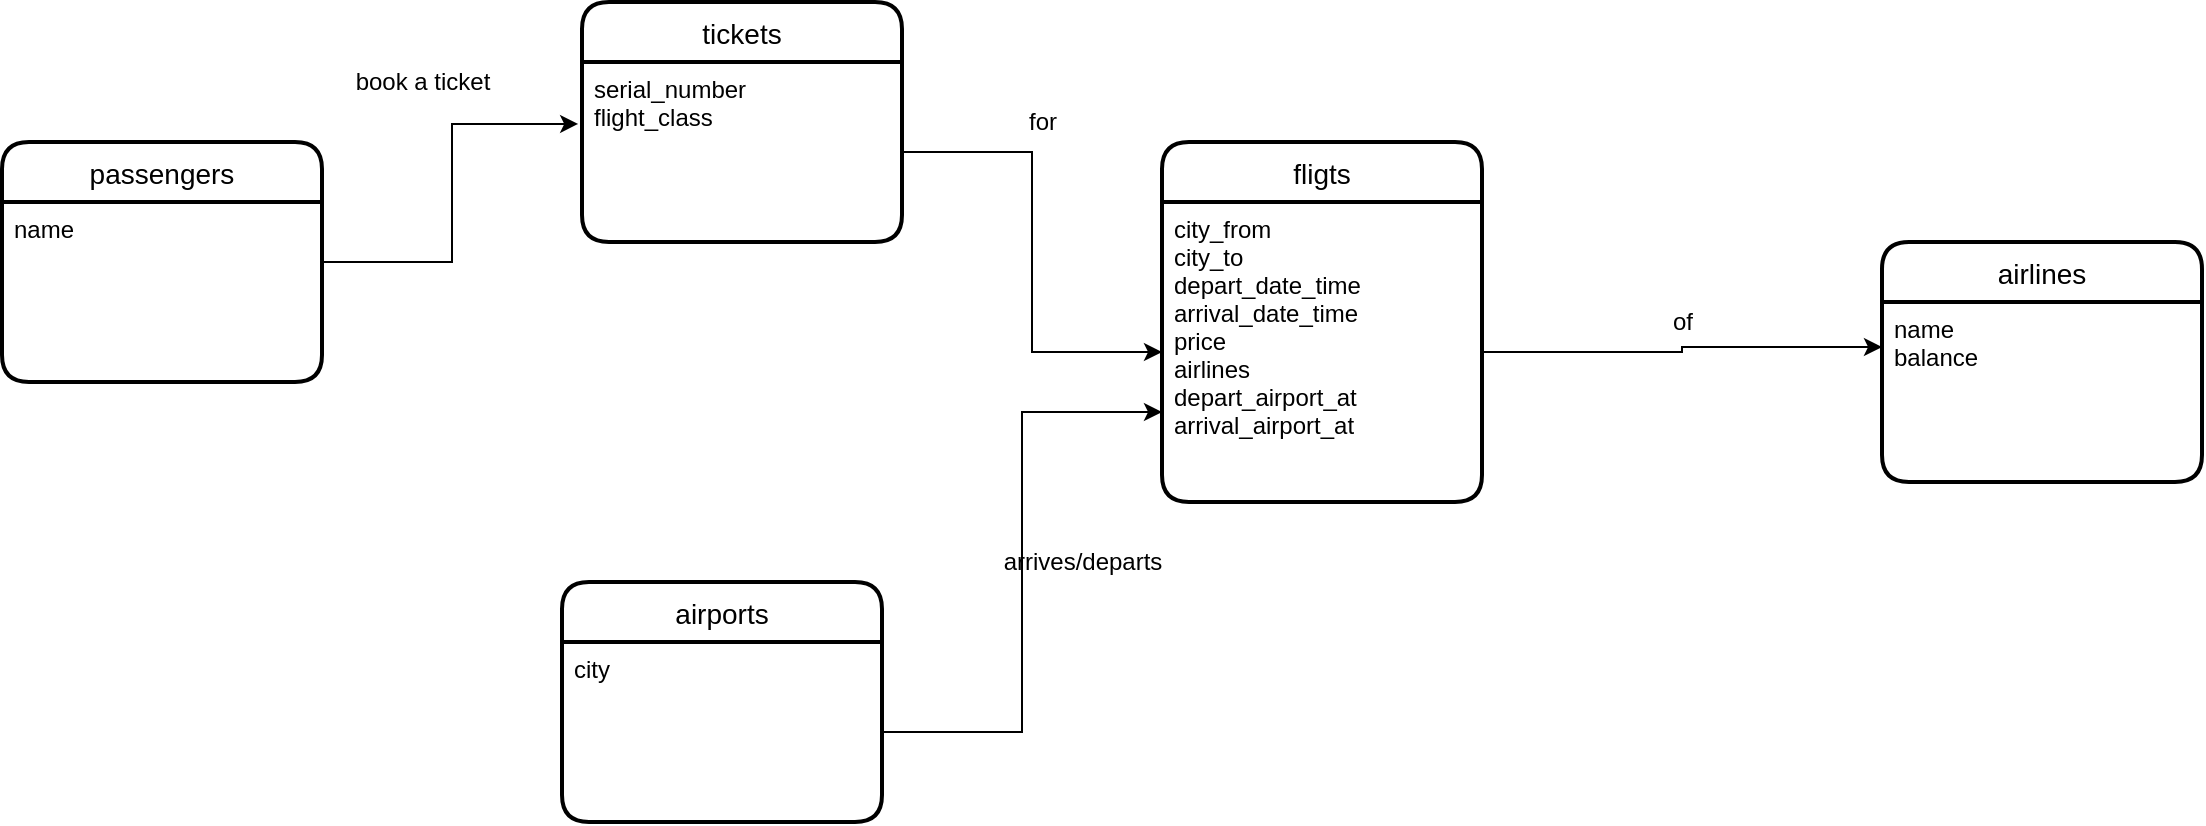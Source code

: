 <mxfile version="16.2.6" type="device" pages="3"><diagram id="D52vV8-PCID1LDIpXBYo" name="conseptualDataModelling"><mxGraphModel dx="971" dy="436" grid="1" gridSize="10" guides="1" tooltips="1" connect="1" arrows="1" fold="1" page="1" pageScale="1" pageWidth="850" pageHeight="1100" math="0" shadow="0"><root><mxCell id="0"/><mxCell id="1" parent="0"/><mxCell id="ORu92v-Y3o3RgEyIpPr3-5" style="edgeStyle=orthogonalEdgeStyle;rounded=0;orthogonalLoop=1;jettySize=auto;html=1;entryX=-0.012;entryY=0.344;entryDx=0;entryDy=0;entryPerimeter=0;" parent="1" source="ORu92v-Y3o3RgEyIpPr3-1" target="ORu92v-Y3o3RgEyIpPr3-4" edge="1"><mxGeometry relative="1" as="geometry"/></mxCell><mxCell id="ORu92v-Y3o3RgEyIpPr3-1" value="passengers" style="swimlane;childLayout=stackLayout;horizontal=1;startSize=30;horizontalStack=0;rounded=1;fontSize=14;fontStyle=0;strokeWidth=2;resizeParent=0;resizeLast=1;shadow=0;dashed=0;align=center;" parent="1" vertex="1"><mxGeometry x="300" y="180" width="160" height="120" as="geometry"/></mxCell><mxCell id="ORu92v-Y3o3RgEyIpPr3-2" value="name&#10;" style="align=left;strokeColor=none;fillColor=none;spacingLeft=4;fontSize=12;verticalAlign=top;resizable=0;rotatable=0;part=1;" parent="ORu92v-Y3o3RgEyIpPr3-1" vertex="1"><mxGeometry y="30" width="160" height="90" as="geometry"/></mxCell><mxCell id="ORu92v-Y3o3RgEyIpPr3-3" value="tickets" style="swimlane;childLayout=stackLayout;horizontal=1;startSize=30;horizontalStack=0;rounded=1;fontSize=14;fontStyle=0;strokeWidth=2;resizeParent=0;resizeLast=1;shadow=0;dashed=0;align=center;" parent="1" vertex="1"><mxGeometry x="590" y="110" width="160" height="120" as="geometry"/></mxCell><mxCell id="ORu92v-Y3o3RgEyIpPr3-4" value="serial_number&#10;flight_class&#10;&#10;&#10;&#10;" style="align=left;strokeColor=none;fillColor=none;spacingLeft=4;fontSize=12;verticalAlign=top;resizable=0;rotatable=0;part=1;" parent="ORu92v-Y3o3RgEyIpPr3-3" vertex="1"><mxGeometry y="30" width="160" height="90" as="geometry"/></mxCell><mxCell id="ORu92v-Y3o3RgEyIpPr3-6" value="book a ticket" style="text;html=1;align=center;verticalAlign=middle;resizable=0;points=[];autosize=1;strokeColor=none;fillColor=none;" parent="1" vertex="1"><mxGeometry x="470" y="140" width="80" height="20" as="geometry"/></mxCell><mxCell id="ORu92v-Y3o3RgEyIpPr3-9" value="airports" style="swimlane;childLayout=stackLayout;horizontal=1;startSize=30;horizontalStack=0;rounded=1;fontSize=14;fontStyle=0;strokeWidth=2;resizeParent=0;resizeLast=1;shadow=0;dashed=0;align=center;" parent="1" vertex="1"><mxGeometry x="580" y="400" width="160" height="120" as="geometry"/></mxCell><mxCell id="ORu92v-Y3o3RgEyIpPr3-10" value="city" style="align=left;strokeColor=none;fillColor=none;spacingLeft=4;fontSize=12;verticalAlign=top;resizable=0;rotatable=0;part=1;" parent="ORu92v-Y3o3RgEyIpPr3-9" vertex="1"><mxGeometry y="30" width="160" height="90" as="geometry"/></mxCell><mxCell id="ORu92v-Y3o3RgEyIpPr3-12" value="fligts" style="swimlane;childLayout=stackLayout;horizontal=1;startSize=30;horizontalStack=0;rounded=1;fontSize=14;fontStyle=0;strokeWidth=2;resizeParent=0;resizeLast=1;shadow=0;dashed=0;align=center;" parent="1" vertex="1"><mxGeometry x="880" y="180" width="160" height="180" as="geometry"/></mxCell><mxCell id="ORu92v-Y3o3RgEyIpPr3-13" value="city_from&#10;city_to&#10;depart_date_time&#10;arrival_date_time&#10;price&#10;airlines&#10;depart_airport_at&#10;arrival_airport_at&#10;&#10;&#10;&#10;" style="align=left;strokeColor=none;fillColor=none;spacingLeft=4;fontSize=12;verticalAlign=top;resizable=0;rotatable=0;part=1;" parent="ORu92v-Y3o3RgEyIpPr3-12" vertex="1"><mxGeometry y="30" width="160" height="150" as="geometry"/></mxCell><mxCell id="ORu92v-Y3o3RgEyIpPr3-15" style="edgeStyle=orthogonalEdgeStyle;rounded=0;orthogonalLoop=1;jettySize=auto;html=1;exitX=1;exitY=0.5;exitDx=0;exitDy=0;" parent="1" source="ORu92v-Y3o3RgEyIpPr3-4" target="ORu92v-Y3o3RgEyIpPr3-13" edge="1"><mxGeometry relative="1" as="geometry"/></mxCell><mxCell id="ORu92v-Y3o3RgEyIpPr3-16" value="for" style="text;html=1;align=center;verticalAlign=middle;resizable=0;points=[];autosize=1;strokeColor=none;fillColor=none;" parent="1" vertex="1"><mxGeometry x="805" y="160" width="30" height="20" as="geometry"/></mxCell><mxCell id="ORu92v-Y3o3RgEyIpPr3-18" style="edgeStyle=orthogonalEdgeStyle;rounded=0;orthogonalLoop=1;jettySize=auto;html=1;exitX=1;exitY=0.5;exitDx=0;exitDy=0;entryX=0;entryY=0.75;entryDx=0;entryDy=0;" parent="1" source="ORu92v-Y3o3RgEyIpPr3-10" target="ORu92v-Y3o3RgEyIpPr3-12" edge="1"><mxGeometry relative="1" as="geometry"/></mxCell><mxCell id="ORu92v-Y3o3RgEyIpPr3-20" value="arrives/departs" style="text;html=1;align=center;verticalAlign=middle;resizable=0;points=[];autosize=1;strokeColor=none;fillColor=none;" parent="1" vertex="1"><mxGeometry x="795" y="380" width="90" height="20" as="geometry"/></mxCell><mxCell id="ORu92v-Y3o3RgEyIpPr3-21" value="airlines" style="swimlane;childLayout=stackLayout;horizontal=1;startSize=30;horizontalStack=0;rounded=1;fontSize=14;fontStyle=0;strokeWidth=2;resizeParent=0;resizeLast=1;shadow=0;dashed=0;align=center;" parent="1" vertex="1"><mxGeometry x="1240" y="230" width="160" height="120" as="geometry"/></mxCell><mxCell id="ORu92v-Y3o3RgEyIpPr3-22" value="name&#10;balance&#10;" style="align=left;strokeColor=none;fillColor=none;spacingLeft=4;fontSize=12;verticalAlign=top;resizable=0;rotatable=0;part=1;" parent="ORu92v-Y3o3RgEyIpPr3-21" vertex="1"><mxGeometry y="30" width="160" height="90" as="geometry"/></mxCell><mxCell id="V_K50AfY1XsMazij9E3P-1" style="edgeStyle=orthogonalEdgeStyle;rounded=0;orthogonalLoop=1;jettySize=auto;html=1;exitX=1;exitY=0.5;exitDx=0;exitDy=0;entryX=0;entryY=0.25;entryDx=0;entryDy=0;" parent="1" source="ORu92v-Y3o3RgEyIpPr3-13" target="ORu92v-Y3o3RgEyIpPr3-22" edge="1"><mxGeometry relative="1" as="geometry"><mxPoint x="1230" y="250" as="targetPoint"/></mxGeometry></mxCell><mxCell id="V_K50AfY1XsMazij9E3P-2" value="of" style="text;html=1;align=center;verticalAlign=middle;resizable=0;points=[];autosize=1;strokeColor=none;fillColor=none;" parent="1" vertex="1"><mxGeometry x="1125" y="260" width="30" height="20" as="geometry"/></mxCell></root></mxGraphModel></diagram><diagram id="yAp9JQ6nG1-Bc9qWczVG" name="Page-2"><mxGraphModel dx="971" dy="436" grid="1" gridSize="10" guides="1" tooltips="1" connect="1" arrows="1" fold="1" page="1" pageScale="1" pageWidth="850" pageHeight="1100" math="0" shadow="0"><root><mxCell id="y5PK_3dRt0s7Y2lDflJ4-0"/><mxCell id="y5PK_3dRt0s7Y2lDflJ4-1" parent="y5PK_3dRt0s7Y2lDflJ4-0"/><mxCell id="uDPuXjvgSb3Zb6H_wEjf-1" value="passengers" style="swimlane;childLayout=stackLayout;horizontal=1;startSize=30;horizontalStack=0;rounded=1;fontSize=14;fontStyle=0;strokeWidth=2;resizeParent=0;resizeLast=1;shadow=0;dashed=0;align=center;" parent="y5PK_3dRt0s7Y2lDflJ4-1" vertex="1"><mxGeometry x="260" y="60" width="160" height="120" as="geometry"/></mxCell><mxCell id="uDPuXjvgSb3Zb6H_wEjf-2" value="id(int)&#10;name(string)&#10;balance(double)&#10;&#10;&#10;" style="align=left;strokeColor=none;fillColor=none;spacingLeft=4;fontSize=12;verticalAlign=top;resizable=0;rotatable=0;part=1;" parent="uDPuXjvgSb3Zb6H_wEjf-1" vertex="1"><mxGeometry y="30" width="160" height="90" as="geometry"/></mxCell><mxCell id="uDPuXjvgSb3Zb6H_wEjf-3" value="tickets" style="swimlane;childLayout=stackLayout;horizontal=1;startSize=30;horizontalStack=0;rounded=1;fontSize=14;fontStyle=0;strokeWidth=2;resizeParent=0;resizeLast=1;shadow=0;dashed=0;align=center;" parent="y5PK_3dRt0s7Y2lDflJ4-1" vertex="1"><mxGeometry x="580" y="80" width="160" height="160" as="geometry"/></mxCell><mxCell id="uDPuXjvgSb3Zb6H_wEjf-4" value="id(int)&#10;serial_number(int)&#10;flight_class(string)&#10;ticket_price(double)&#10;flight_id&#10;passenger&#10;&#10;&#10;&#10;&#10;&#10;" style="align=left;strokeColor=none;fillColor=none;spacingLeft=4;fontSize=12;verticalAlign=top;resizable=0;rotatable=0;part=1;" parent="uDPuXjvgSb3Zb6H_wEjf-3" vertex="1"><mxGeometry y="30" width="160" height="130" as="geometry"/></mxCell><mxCell id="uDPuXjvgSb3Zb6H_wEjf-6" value="airports" style="swimlane;childLayout=stackLayout;horizontal=1;startSize=30;horizontalStack=0;rounded=1;fontSize=14;fontStyle=0;strokeWidth=2;resizeParent=0;resizeLast=1;shadow=0;dashed=0;align=center;" parent="y5PK_3dRt0s7Y2lDflJ4-1" vertex="1"><mxGeometry x="590" y="410" width="160" height="120" as="geometry"/></mxCell><mxCell id="uDPuXjvgSb3Zb6H_wEjf-7" value="id(int)&#10;city_id(int)&#10;" style="align=left;strokeColor=none;fillColor=none;spacingLeft=4;fontSize=12;verticalAlign=top;resizable=0;rotatable=0;part=1;" parent="uDPuXjvgSb3Zb6H_wEjf-6" vertex="1"><mxGeometry y="30" width="160" height="90" as="geometry"/></mxCell><mxCell id="uDPuXjvgSb3Zb6H_wEjf-8" value="fligts" style="swimlane;childLayout=stackLayout;horizontal=1;startSize=30;horizontalStack=0;rounded=1;fontSize=14;fontStyle=0;strokeWidth=2;resizeParent=0;resizeLast=1;shadow=0;dashed=0;align=center;" parent="y5PK_3dRt0s7Y2lDflJ4-1" vertex="1"><mxGeometry x="890" y="210" width="160" height="220" as="geometry"/></mxCell><mxCell id="uDPuXjvgSb3Zb6H_wEjf-9" value="id(int)&#10;city_from_id&#10;city_to_id&#10;depart_date_time&#10;arrival_date_time&#10;airline_id(int)&#10;depart_airport_at_id&#10;arrival_airport_at_id&#10;&#10;&#10;&#10;" style="align=left;strokeColor=none;fillColor=none;spacingLeft=4;fontSize=12;verticalAlign=top;resizable=0;rotatable=0;part=1;" parent="uDPuXjvgSb3Zb6H_wEjf-8" vertex="1"><mxGeometry y="30" width="160" height="190" as="geometry"/></mxCell><mxCell id="uDPuXjvgSb3Zb6H_wEjf-14" value="airlines" style="swimlane;childLayout=stackLayout;horizontal=1;startSize=30;horizontalStack=0;rounded=1;fontSize=14;fontStyle=0;strokeWidth=2;resizeParent=0;resizeLast=1;shadow=0;dashed=0;align=center;" parent="y5PK_3dRt0s7Y2lDflJ4-1" vertex="1"><mxGeometry x="380" y="260" width="160" height="120" as="geometry"/></mxCell><mxCell id="uDPuXjvgSb3Zb6H_wEjf-15" value="id(int)&#10;name(string)&#10;balance(double)&#10;" style="align=left;strokeColor=none;fillColor=none;spacingLeft=4;fontSize=12;verticalAlign=top;resizable=0;rotatable=0;part=1;" parent="uDPuXjvgSb3Zb6H_wEjf-14" vertex="1"><mxGeometry y="30" width="160" height="90" as="geometry"/></mxCell><mxCell id="uDPuXjvgSb3Zb6H_wEjf-16" value="cities" style="swimlane;childLayout=stackLayout;horizontal=1;startSize=30;horizontalStack=0;rounded=1;fontSize=14;fontStyle=0;strokeWidth=2;resizeParent=0;resizeLast=1;shadow=0;dashed=0;align=center;" parent="y5PK_3dRt0s7Y2lDflJ4-1" vertex="1"><mxGeometry x="920" y="600" width="160" height="120" as="geometry"/></mxCell><mxCell id="uDPuXjvgSb3Zb6H_wEjf-17" value="id&#10;name&#10;" style="align=left;strokeColor=none;fillColor=none;spacingLeft=4;fontSize=12;verticalAlign=top;resizable=0;rotatable=0;part=1;" parent="uDPuXjvgSb3Zb6H_wEjf-16" vertex="1"><mxGeometry y="30" width="160" height="90" as="geometry"/></mxCell><mxCell id="PDCMOvS05aEJKahBe6dZ-0" value="" style="edgeStyle=entityRelationEdgeStyle;fontSize=12;html=1;endArrow=ERoneToMany;rounded=0;exitX=1;exitY=0.25;exitDx=0;exitDy=0;" edge="1" parent="y5PK_3dRt0s7Y2lDflJ4-1" source="uDPuXjvgSb3Zb6H_wEjf-2" target="uDPuXjvgSb3Zb6H_wEjf-4"><mxGeometry width="100" height="100" relative="1" as="geometry"><mxPoint x="530" y="52.5" as="sourcePoint"/><mxPoint x="640" y="120" as="targetPoint"/></mxGeometry></mxCell><mxCell id="TPEVReQagveK3alo-PfH-0" value="" style="edgeStyle=entityRelationEdgeStyle;fontSize=12;html=1;endArrow=ERoneToMany;rounded=0;exitX=0;exitY=0;exitDx=0;exitDy=0;entryX=1;entryY=0.75;entryDx=0;entryDy=0;" edge="1" parent="y5PK_3dRt0s7Y2lDflJ4-1" source="uDPuXjvgSb3Zb6H_wEjf-9" target="uDPuXjvgSb3Zb6H_wEjf-4"><mxGeometry width="100" height="100" relative="1" as="geometry"><mxPoint x="916" y="191.95" as="sourcePoint"/><mxPoint x="810" y="100" as="targetPoint"/></mxGeometry></mxCell><mxCell id="P0kjkzLvJaaxiF6NCsJ0-0" value="" style="edgeStyle=entityRelationEdgeStyle;fontSize=12;html=1;endArrow=ERoneToMany;rounded=0;exitX=1;exitY=0.149;exitDx=0;exitDy=0;exitPerimeter=0;entryX=0;entryY=0.5;entryDx=0;entryDy=0;" edge="1" parent="y5PK_3dRt0s7Y2lDflJ4-1" source="uDPuXjvgSb3Zb6H_wEjf-15" target="uDPuXjvgSb3Zb6H_wEjf-9"><mxGeometry width="100" height="100" relative="1" as="geometry"><mxPoint x="610" y="270" as="sourcePoint"/><mxPoint x="816.96" y="295.09" as="targetPoint"/></mxGeometry></mxCell><mxCell id="fHhVSIPi_Aslqfss2lhM-0" value="" style="edgeStyle=entityRelationEdgeStyle;fontSize=12;html=1;endArrow=ERoneToMany;rounded=0;exitX=1;exitY=0;exitDx=0;exitDy=0;entryX=-0.015;entryY=0.711;entryDx=0;entryDy=0;entryPerimeter=0;" edge="1" parent="y5PK_3dRt0s7Y2lDflJ4-1" source="uDPuXjvgSb3Zb6H_wEjf-7" target="uDPuXjvgSb3Zb6H_wEjf-9"><mxGeometry width="100" height="100" relative="1" as="geometry"><mxPoint x="819.04" y="569" as="sourcePoint"/><mxPoint x="900" y="365" as="targetPoint"/></mxGeometry></mxCell><mxCell id="eld_3K3vk0u-nRE8SrAu-0" value="" style="edgeStyle=orthogonalEdgeStyle;fontSize=12;html=1;endArrow=ERoneToMany;rounded=0;entryX=0.5;entryY=1;entryDx=0;entryDy=0;" edge="1" parent="y5PK_3dRt0s7Y2lDflJ4-1" source="uDPuXjvgSb3Zb6H_wEjf-17" target="uDPuXjvgSb3Zb6H_wEjf-7"><mxGeometry width="100" height="100" relative="1" as="geometry"><mxPoint x="1069.04" y="569" as="sourcePoint"/><mxPoint x="690" y="560" as="targetPoint"/></mxGeometry></mxCell></root></mxGraphModel></diagram><diagram id="rVLHewvfVFzzXeFLKe_2" name="Page-3"><mxGraphModel dx="971" dy="1536" grid="1" gridSize="10" guides="1" tooltips="1" connect="1" arrows="1" fold="1" page="1" pageScale="1" pageWidth="850" pageHeight="1100" math="0" shadow="0"><root><mxCell id="T_RC1ccXqcDXy5bsy_JI-0"/><mxCell id="T_RC1ccXqcDXy5bsy_JI-1" parent="T_RC1ccXqcDXy5bsy_JI-0"/><mxCell id="UJc8i0R1ykE1Ym-d-HaY-1" value="passengers" style="swimlane;childLayout=stackLayout;horizontal=1;startSize=30;horizontalStack=0;rounded=1;fontSize=14;fontStyle=0;strokeWidth=2;resizeParent=0;resizeLast=1;shadow=0;dashed=0;align=center;" parent="T_RC1ccXqcDXy5bsy_JI-1" vertex="1"><mxGeometry x="370" width="160" height="120" as="geometry"/></mxCell><mxCell id="UJc8i0R1ykE1Ym-d-HaY-2" value="id(int)&#10;name(string)&#10;balance(double)&#10;&#10;" style="align=left;strokeColor=none;fillColor=none;spacingLeft=4;fontSize=12;verticalAlign=top;resizable=0;rotatable=0;part=1;" parent="UJc8i0R1ykE1Ym-d-HaY-1" vertex="1"><mxGeometry y="30" width="160" height="90" as="geometry"/></mxCell><mxCell id="UJc8i0R1ykE1Ym-d-HaY-3" value="tickets" style="swimlane;childLayout=stackLayout;horizontal=1;startSize=30;horizontalStack=0;rounded=1;fontSize=14;fontStyle=0;strokeWidth=2;resizeParent=0;resizeLast=1;shadow=0;dashed=0;align=center;" parent="T_RC1ccXqcDXy5bsy_JI-1" vertex="1"><mxGeometry x="640" width="160" height="160" as="geometry"/></mxCell><mxCell id="UJc8i0R1ykE1Ym-d-HaY-4" value="id(int)&#10;serial_number(int)&#10;flight_class_id(int)&#10;ticket_price(double)&#10;flight_id&#10;passenger_id&#10;&#10;&#10;&#10;&#10;&#10;&#10;" style="align=left;strokeColor=none;fillColor=none;spacingLeft=4;fontSize=12;verticalAlign=top;resizable=0;rotatable=0;part=1;" parent="UJc8i0R1ykE1Ym-d-HaY-3" vertex="1"><mxGeometry y="30" width="160" height="130" as="geometry"/></mxCell><mxCell id="UJc8i0R1ykE1Ym-d-HaY-5" value="airports" style="swimlane;childLayout=stackLayout;horizontal=1;startSize=30;horizontalStack=0;rounded=1;fontSize=14;fontStyle=0;strokeWidth=2;resizeParent=0;resizeLast=1;shadow=0;dashed=0;align=center;" parent="T_RC1ccXqcDXy5bsy_JI-1" vertex="1"><mxGeometry x="660" y="530" width="160" height="120" as="geometry"/></mxCell><mxCell id="UJc8i0R1ykE1Ym-d-HaY-6" value="id(int)&#10;city_id(int)&#10;name&#10;&#10;" style="align=left;strokeColor=none;fillColor=none;spacingLeft=4;fontSize=12;verticalAlign=top;resizable=0;rotatable=0;part=1;" parent="UJc8i0R1ykE1Ym-d-HaY-5" vertex="1"><mxGeometry y="30" width="160" height="90" as="geometry"/></mxCell><mxCell id="UJc8i0R1ykE1Ym-d-HaY-7" value="fligts" style="swimlane;childLayout=stackLayout;horizontal=1;startSize=30;horizontalStack=0;rounded=1;fontSize=14;fontStyle=0;strokeWidth=2;resizeParent=0;resizeLast=1;shadow=0;dashed=0;align=center;" parent="T_RC1ccXqcDXy5bsy_JI-1" vertex="1"><mxGeometry x="900" y="240" width="160" height="220" as="geometry"/></mxCell><mxCell id="UJc8i0R1ykE1Ym-d-HaY-8" value="id(int)&#10;city_from_id&#10;city_to_id&#10;depart_date_time&#10;arrival_date_time&#10;airline_id(int)&#10;depart_airport_at_id&#10;arrival_airport_at_id&#10;flight_price&#10;&#10;&#10;&#10;" style="align=left;strokeColor=none;fillColor=none;spacingLeft=4;fontSize=12;verticalAlign=top;resizable=0;rotatable=0;part=1;" parent="UJc8i0R1ykE1Ym-d-HaY-7" vertex="1"><mxGeometry y="30" width="160" height="190" as="geometry"/></mxCell><mxCell id="UJc8i0R1ykE1Ym-d-HaY-11" value="airlines" style="swimlane;childLayout=stackLayout;horizontal=1;startSize=30;horizontalStack=0;rounded=1;fontSize=14;fontStyle=0;strokeWidth=2;resizeParent=0;resizeLast=1;shadow=0;dashed=0;align=center;" parent="T_RC1ccXqcDXy5bsy_JI-1" vertex="1"><mxGeometry x="530" y="290" width="160" height="120" as="geometry"/></mxCell><mxCell id="UJc8i0R1ykE1Ym-d-HaY-12" value="id(int)&#10;name(string)&#10;balance(double)&#10;" style="align=left;strokeColor=none;fillColor=none;spacingLeft=4;fontSize=12;verticalAlign=top;resizable=0;rotatable=0;part=1;" parent="UJc8i0R1ykE1Ym-d-HaY-11" vertex="1"><mxGeometry y="30" width="160" height="90" as="geometry"/></mxCell><mxCell id="UJc8i0R1ykE1Ym-d-HaY-13" value="cities" style="swimlane;childLayout=stackLayout;horizontal=1;startSize=30;horizontalStack=0;rounded=1;fontSize=14;fontStyle=0;strokeWidth=2;resizeParent=0;resizeLast=1;shadow=0;dashed=0;align=center;" parent="T_RC1ccXqcDXy5bsy_JI-1" vertex="1"><mxGeometry x="1070" y="530" width="160" height="120" as="geometry"/></mxCell><mxCell id="UJc8i0R1ykE1Ym-d-HaY-14" value="id&#10;name&#10;" style="align=left;strokeColor=none;fillColor=none;spacingLeft=4;fontSize=12;verticalAlign=top;resizable=0;rotatable=0;part=1;" parent="UJc8i0R1ykE1Ym-d-HaY-13" vertex="1"><mxGeometry y="30" width="160" height="90" as="geometry"/></mxCell><mxCell id="9TQtsjb5me7yw7dfn4ff-1" value="" style="edgeStyle=entityRelationEdgeStyle;fontSize=12;html=1;endArrow=ERoneToMany;rounded=0;exitX=-0.006;exitY=0.079;exitDx=0;exitDy=0;exitPerimeter=0;entryX=1.019;entryY=0.562;entryDx=0;entryDy=0;entryPerimeter=0;" parent="T_RC1ccXqcDXy5bsy_JI-1" source="UJc8i0R1ykE1Ym-d-HaY-8" target="UJc8i0R1ykE1Ym-d-HaY-4" edge="1"><mxGeometry width="100" height="100" relative="1" as="geometry"><mxPoint x="770" y="280" as="sourcePoint"/><mxPoint x="870" y="180" as="targetPoint"/></mxGeometry></mxCell><mxCell id="9TQtsjb5me7yw7dfn4ff-2" value="" style="edgeStyle=entityRelationEdgeStyle;fontSize=12;html=1;endArrow=ERoneToMany;rounded=0;exitX=0.994;exitY=0.1;exitDx=0;exitDy=0;exitPerimeter=0;entryX=0;entryY=0.5;entryDx=0;entryDy=0;" parent="T_RC1ccXqcDXy5bsy_JI-1" source="UJc8i0R1ykE1Ym-d-HaY-6" target="UJc8i0R1ykE1Ym-d-HaY-8" edge="1"><mxGeometry width="100" height="100" relative="1" as="geometry"><mxPoint x="780" y="550" as="sourcePoint"/><mxPoint x="880" y="450" as="targetPoint"/></mxGeometry></mxCell><mxCell id="9TQtsjb5me7yw7dfn4ff-3" value="" style="edgeStyle=entityRelationEdgeStyle;fontSize=12;html=1;endArrow=ERoneToMany;rounded=0;exitX=1.063;exitY=0.111;exitDx=0;exitDy=0;exitPerimeter=0;entryX=-0.019;entryY=0.595;entryDx=0;entryDy=0;entryPerimeter=0;" parent="T_RC1ccXqcDXy5bsy_JI-1" source="UJc8i0R1ykE1Ym-d-HaY-6" target="UJc8i0R1ykE1Ym-d-HaY-8" edge="1"><mxGeometry width="100" height="100" relative="1" as="geometry"><mxPoint x="820" y="500" as="sourcePoint"/><mxPoint x="920" y="400" as="targetPoint"/></mxGeometry></mxCell><mxCell id="9TQtsjb5me7yw7dfn4ff-4" value="" style="edgeStyle=entityRelationEdgeStyle;fontSize=12;html=1;endArrow=ERoneToMany;rounded=0;exitX=-0.006;exitY=0.1;exitDx=0;exitDy=0;exitPerimeter=0;entryX=1.019;entryY=0.333;entryDx=0;entryDy=0;entryPerimeter=0;" parent="T_RC1ccXqcDXy5bsy_JI-1" source="UJc8i0R1ykE1Ym-d-HaY-14" target="UJc8i0R1ykE1Ym-d-HaY-6" edge="1"><mxGeometry width="100" height="100" relative="1" as="geometry"><mxPoint x="900" y="670" as="sourcePoint"/><mxPoint x="1000" y="570" as="targetPoint"/></mxGeometry></mxCell><mxCell id="9TQtsjb5me7yw7dfn4ff-5" value="" style="edgeStyle=entityRelationEdgeStyle;fontSize=12;html=1;endArrow=ERoneToMany;rounded=0;exitX=1.019;exitY=0.122;exitDx=0;exitDy=0;exitPerimeter=0;entryX=0;entryY=0.453;entryDx=0;entryDy=0;entryPerimeter=0;" parent="T_RC1ccXqcDXy5bsy_JI-1" source="UJc8i0R1ykE1Ym-d-HaY-12" target="UJc8i0R1ykE1Ym-d-HaY-8" edge="1"><mxGeometry width="100" height="100" relative="1" as="geometry"><mxPoint x="740" y="460" as="sourcePoint"/><mxPoint x="840" y="360" as="targetPoint"/></mxGeometry></mxCell><mxCell id="ZJ-cfia6He-m6wTH72T--0" value="" style="edgeStyle=entityRelationEdgeStyle;fontSize=12;html=1;endArrow=ERoneToMany;rounded=0;exitX=1;exitY=0.25;exitDx=0;exitDy=0;entryX=0;entryY=0.75;entryDx=0;entryDy=0;" parent="T_RC1ccXqcDXy5bsy_JI-1" source="UJc8i0R1ykE1Ym-d-HaY-2" target="UJc8i0R1ykE1Ym-d-HaY-3" edge="1"><mxGeometry width="100" height="100" relative="1" as="geometry"><mxPoint x="440" y="250" as="sourcePoint"/><mxPoint x="540" y="150" as="targetPoint"/></mxGeometry></mxCell><mxCell id="ZJ-cfia6He-m6wTH72T--1" value="flight_classes" style="swimlane;childLayout=stackLayout;horizontal=1;startSize=30;horizontalStack=0;rounded=1;fontSize=14;fontStyle=0;strokeWidth=2;resizeParent=0;resizeLast=1;shadow=0;dashed=0;align=center;" parent="T_RC1ccXqcDXy5bsy_JI-1" vertex="1"><mxGeometry x="980" y="-20" width="160" height="120" as="geometry"/></mxCell><mxCell id="ZJ-cfia6He-m6wTH72T--2" value="id&#10;name&#10;rate&#10;" style="align=left;strokeColor=none;fillColor=none;spacingLeft=4;fontSize=12;verticalAlign=top;resizable=0;rotatable=0;part=1;" parent="ZJ-cfia6He-m6wTH72T--1" vertex="1"><mxGeometry y="30" width="160" height="90" as="geometry"/></mxCell><mxCell id="ZJ-cfia6He-m6wTH72T--3" value="" style="edgeStyle=entityRelationEdgeStyle;fontSize=12;html=1;endArrow=ERoneToMany;rounded=0;exitX=-0.011;exitY=0.144;exitDx=0;exitDy=0;exitPerimeter=0;entryX=1.011;entryY=0.321;entryDx=0;entryDy=0;entryPerimeter=0;" parent="T_RC1ccXqcDXy5bsy_JI-1" source="ZJ-cfia6He-m6wTH72T--2" target="UJc8i0R1ykE1Ym-d-HaY-4" edge="1"><mxGeometry width="100" height="100" relative="1" as="geometry"><mxPoint x="870" y="80" as="sourcePoint"/><mxPoint x="970" y="-20" as="targetPoint"/></mxGeometry></mxCell></root></mxGraphModel></diagram></mxfile>